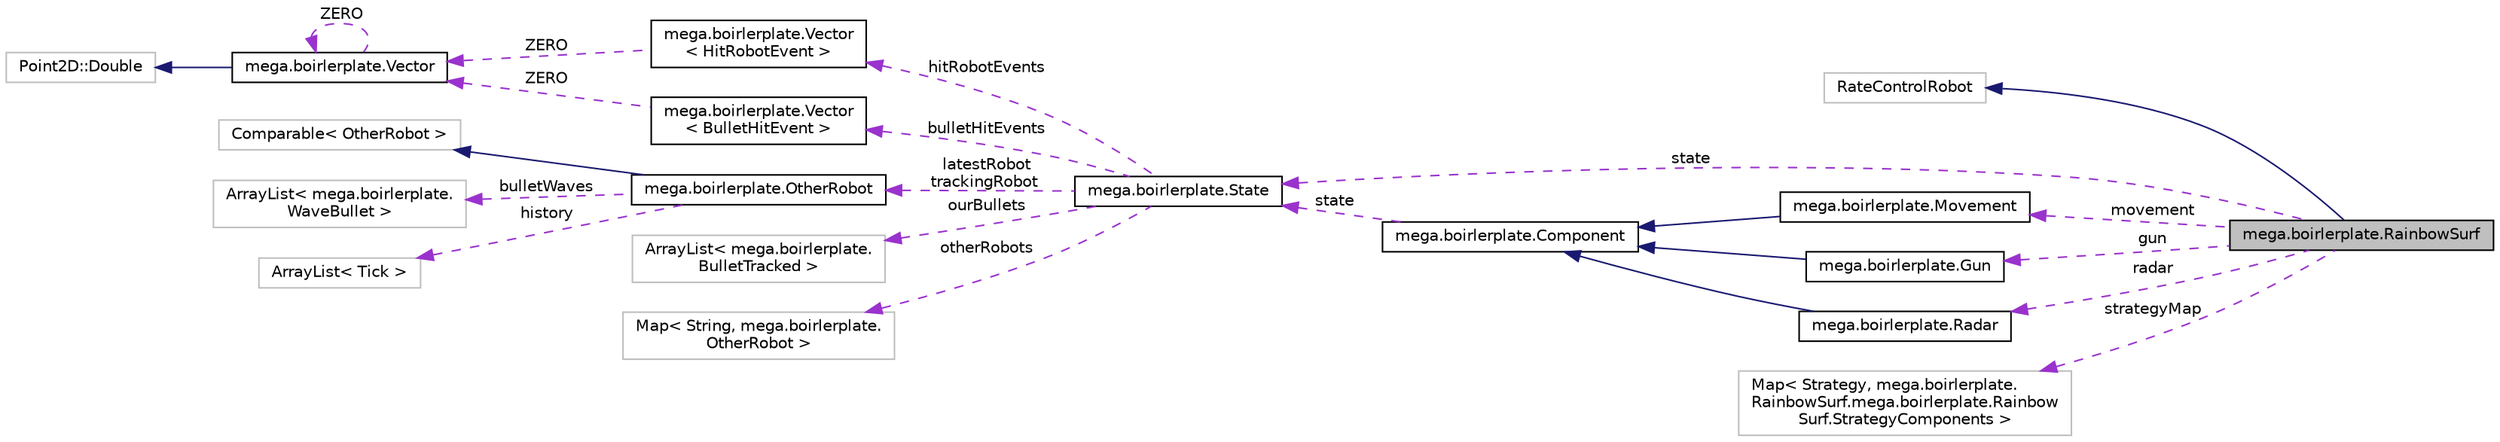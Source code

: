 digraph "mega.boirlerplate.RainbowSurf"
{
  edge [fontname="Helvetica",fontsize="10",labelfontname="Helvetica",labelfontsize="10"];
  node [fontname="Helvetica",fontsize="10",shape=record];
  rankdir="LR";
  Node2 [label="mega.boirlerplate.RainbowSurf",height=0.2,width=0.4,color="black", fillcolor="grey75", style="filled", fontcolor="black"];
  Node3 -> Node2 [dir="back",color="midnightblue",fontsize="10",style="solid",fontname="Helvetica"];
  Node3 [label="RateControlRobot",height=0.2,width=0.4,color="grey75", fillcolor="white", style="filled"];
  Node4 -> Node2 [dir="back",color="darkorchid3",fontsize="10",style="dashed",label=" movement" ,fontname="Helvetica"];
  Node4 [label="mega.boirlerplate.Movement",height=0.2,width=0.4,color="black", fillcolor="white", style="filled",URL="$classmega_1_1boirlerplate_1_1_movement.html"];
  Node5 -> Node4 [dir="back",color="midnightblue",fontsize="10",style="solid",fontname="Helvetica"];
  Node5 [label="mega.boirlerplate.Component",height=0.2,width=0.4,color="black", fillcolor="white", style="filled",URL="$classmega_1_1boirlerplate_1_1_component.html"];
  Node6 -> Node5 [dir="back",color="darkorchid3",fontsize="10",style="dashed",label=" state" ,fontname="Helvetica"];
  Node6 [label="mega.boirlerplate.State",height=0.2,width=0.4,color="black", fillcolor="white", style="filled",URL="$classmega_1_1boirlerplate_1_1_state.html"];
  Node7 -> Node6 [dir="back",color="darkorchid3",fontsize="10",style="dashed",label=" hitRobotEvents" ,fontname="Helvetica"];
  Node7 [label="mega.boirlerplate.Vector\l\< HitRobotEvent \>",height=0.2,width=0.4,color="black", fillcolor="white", style="filled",URL="$classmega_1_1boirlerplate_1_1_vector.html"];
  Node8 -> Node7 [dir="back",color="darkorchid3",fontsize="10",style="dashed",label=" ZERO" ,fontname="Helvetica"];
  Node8 [label="mega.boirlerplate.Vector",height=0.2,width=0.4,color="black", fillcolor="white", style="filled",URL="$classmega_1_1boirlerplate_1_1_vector.html"];
  Node9 -> Node8 [dir="back",color="midnightblue",fontsize="10",style="solid",fontname="Helvetica"];
  Node9 [label="Point2D::Double",height=0.2,width=0.4,color="grey75", fillcolor="white", style="filled"];
  Node8 -> Node8 [dir="back",color="darkorchid3",fontsize="10",style="dashed",label=" ZERO" ,fontname="Helvetica"];
  Node10 -> Node6 [dir="back",color="darkorchid3",fontsize="10",style="dashed",label=" latestRobot\ntrackingRobot" ,fontname="Helvetica"];
  Node10 [label="mega.boirlerplate.OtherRobot",height=0.2,width=0.4,color="black", fillcolor="white", style="filled",URL="$classmega_1_1boirlerplate_1_1_other_robot.html"];
  Node11 -> Node10 [dir="back",color="midnightblue",fontsize="10",style="solid",fontname="Helvetica"];
  Node11 [label="Comparable\< OtherRobot \>",height=0.2,width=0.4,color="grey75", fillcolor="white", style="filled"];
  Node12 -> Node10 [dir="back",color="darkorchid3",fontsize="10",style="dashed",label=" bulletWaves" ,fontname="Helvetica"];
  Node12 [label="ArrayList\< mega.boirlerplate.\lWaveBullet \>",height=0.2,width=0.4,color="grey75", fillcolor="white", style="filled"];
  Node13 -> Node10 [dir="back",color="darkorchid3",fontsize="10",style="dashed",label=" history" ,fontname="Helvetica"];
  Node13 [label="ArrayList\< Tick \>",height=0.2,width=0.4,color="grey75", fillcolor="white", style="filled"];
  Node14 -> Node6 [dir="back",color="darkorchid3",fontsize="10",style="dashed",label=" ourBullets" ,fontname="Helvetica"];
  Node14 [label="ArrayList\< mega.boirlerplate.\lBulletTracked \>",height=0.2,width=0.4,color="grey75", fillcolor="white", style="filled"];
  Node15 -> Node6 [dir="back",color="darkorchid3",fontsize="10",style="dashed",label=" otherRobots" ,fontname="Helvetica"];
  Node15 [label="Map\< String, mega.boirlerplate.\lOtherRobot \>",height=0.2,width=0.4,color="grey75", fillcolor="white", style="filled"];
  Node16 -> Node6 [dir="back",color="darkorchid3",fontsize="10",style="dashed",label=" bulletHitEvents" ,fontname="Helvetica"];
  Node16 [label="mega.boirlerplate.Vector\l\< BulletHitEvent \>",height=0.2,width=0.4,color="black", fillcolor="white", style="filled",URL="$classmega_1_1boirlerplate_1_1_vector.html"];
  Node8 -> Node16 [dir="back",color="darkorchid3",fontsize="10",style="dashed",label=" ZERO" ,fontname="Helvetica"];
  Node6 -> Node2 [dir="back",color="darkorchid3",fontsize="10",style="dashed",label=" state" ,fontname="Helvetica"];
  Node17 -> Node2 [dir="back",color="darkorchid3",fontsize="10",style="dashed",label=" strategyMap" ,fontname="Helvetica"];
  Node17 [label="Map\< Strategy, mega.boirlerplate.\lRainbowSurf.mega.boirlerplate.Rainbow\lSurf.StrategyComponents \>",height=0.2,width=0.4,color="grey75", fillcolor="white", style="filled"];
  Node18 -> Node2 [dir="back",color="darkorchid3",fontsize="10",style="dashed",label=" gun" ,fontname="Helvetica"];
  Node18 [label="mega.boirlerplate.Gun",height=0.2,width=0.4,color="black", fillcolor="white", style="filled",URL="$classmega_1_1boirlerplate_1_1_gun.html"];
  Node5 -> Node18 [dir="back",color="midnightblue",fontsize="10",style="solid",fontname="Helvetica"];
  Node19 -> Node2 [dir="back",color="darkorchid3",fontsize="10",style="dashed",label=" radar" ,fontname="Helvetica"];
  Node19 [label="mega.boirlerplate.Radar",height=0.2,width=0.4,color="black", fillcolor="white", style="filled",URL="$classmega_1_1boirlerplate_1_1_radar.html"];
  Node5 -> Node19 [dir="back",color="midnightblue",fontsize="10",style="solid",fontname="Helvetica"];
}
